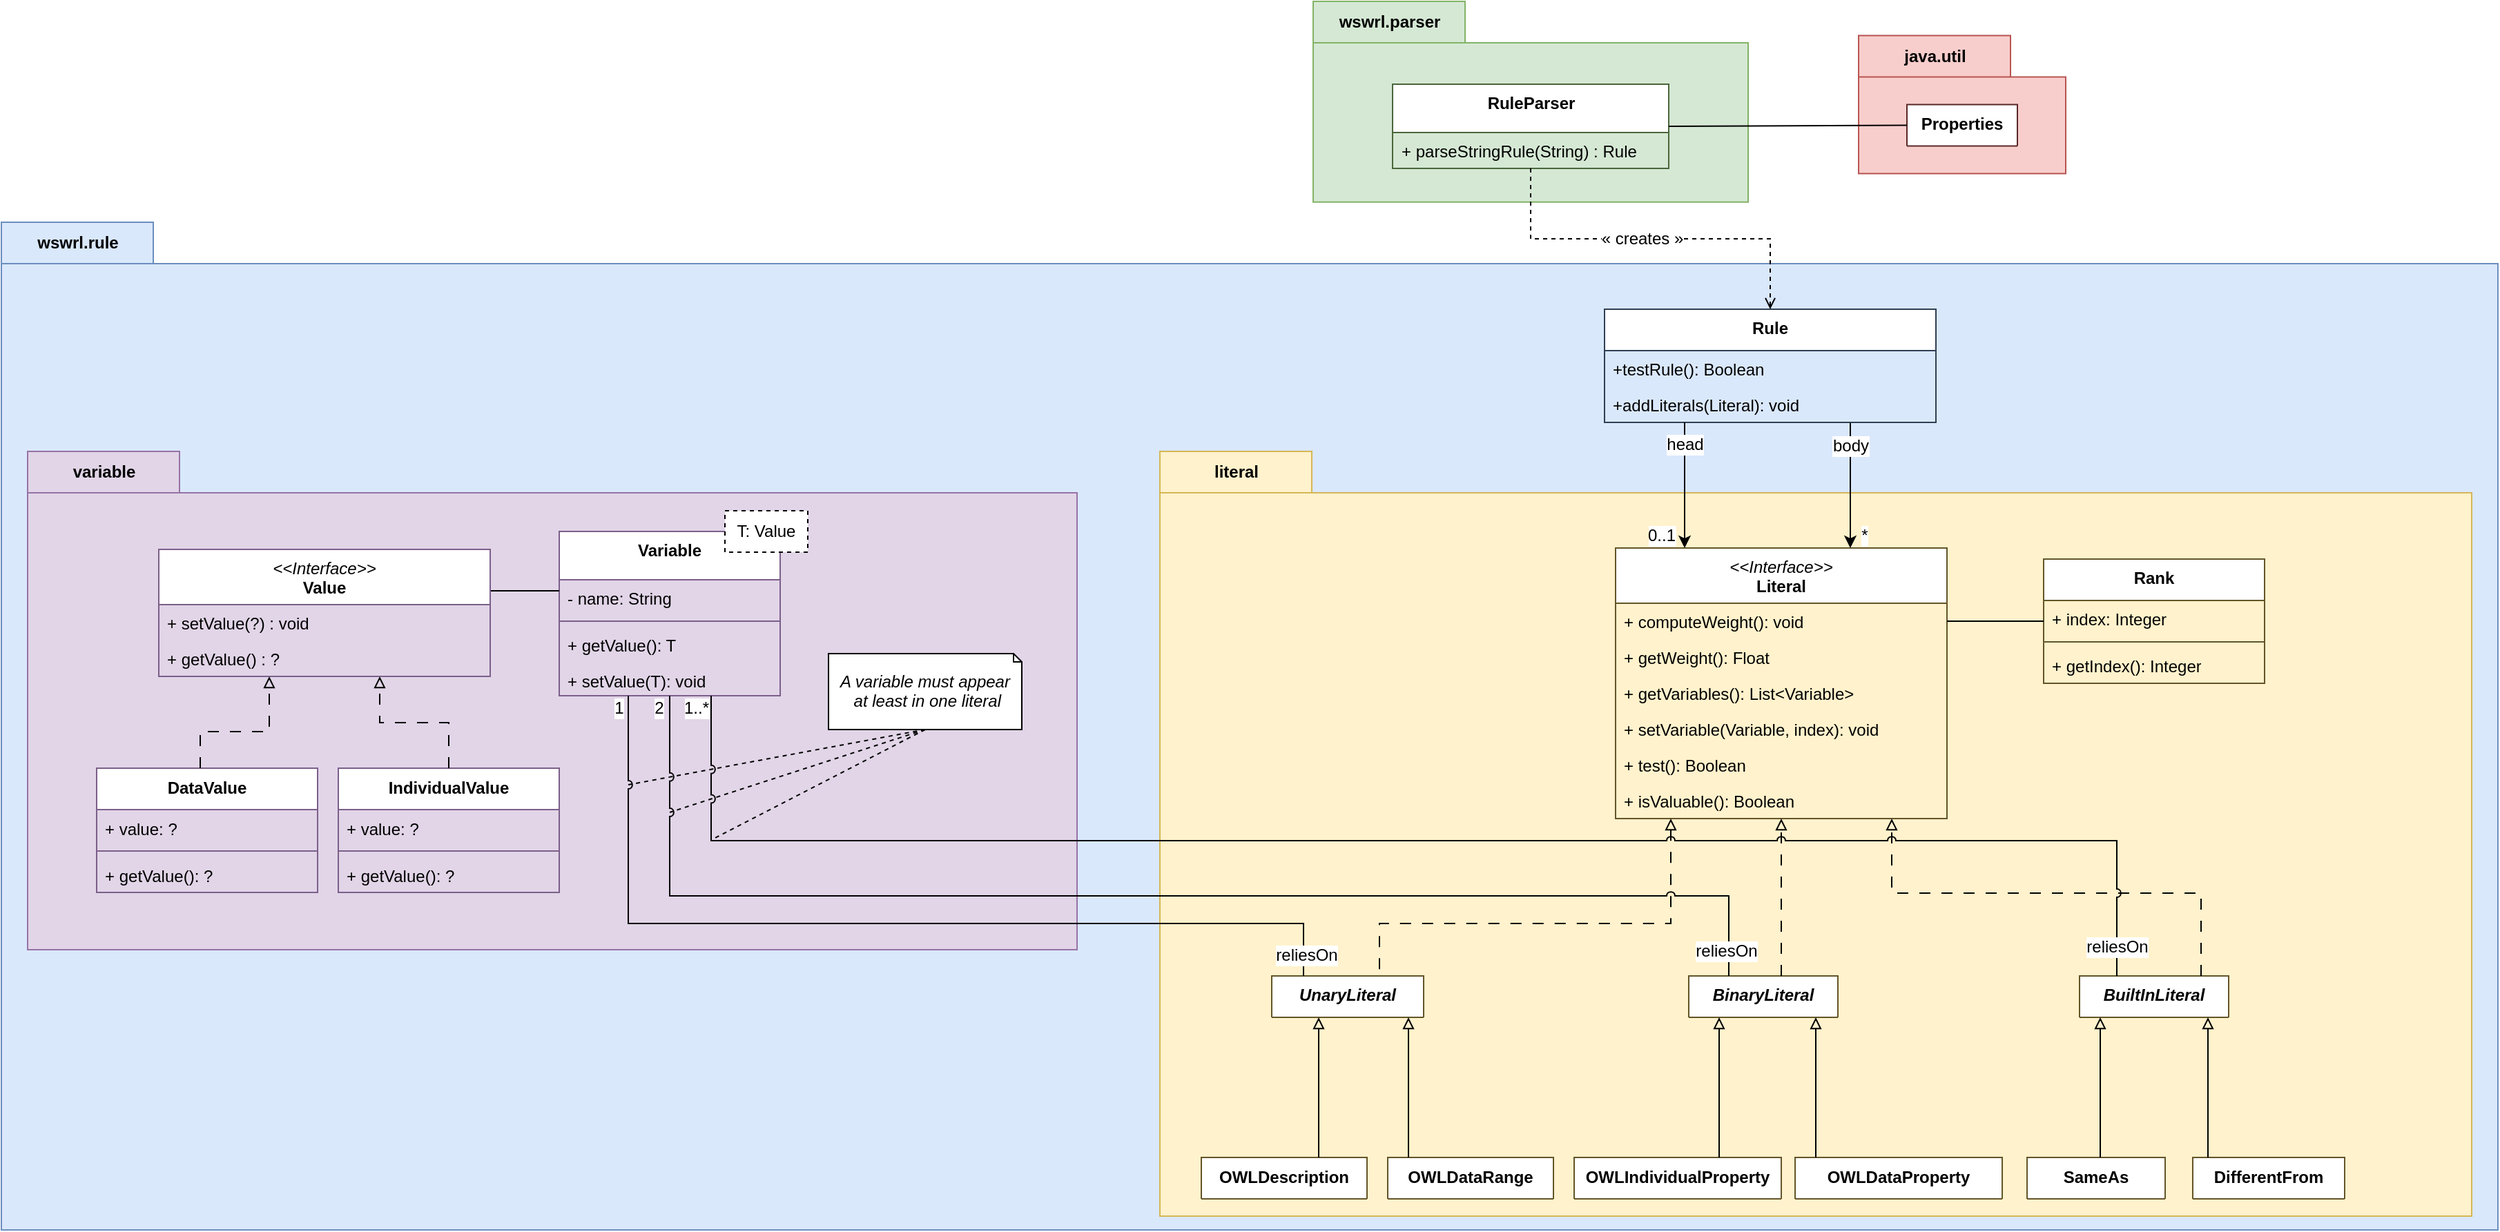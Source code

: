 <mxfile>
    <diagram id="C5RBs43oDa-KdzZeNtuy" name="Page-1">
        <mxGraphModel dx="2758" dy="2595" grid="0" gridSize="10" guides="1" tooltips="1" connect="1" arrows="1" fold="1" page="1" pageScale="1" pageWidth="1169" pageHeight="827" background="#ffffff" math="0" shadow="0">
            <root>
                <mxCell id="WIyWlLk6GJQsqaUBKTNV-0"/>
                <mxCell id="WIyWlLk6GJQsqaUBKTNV-1" parent="WIyWlLk6GJQsqaUBKTNV-0"/>
                <mxCell id="75" value="wswrl.rule" style="shape=folder;fontStyle=1;tabWidth=110;tabHeight=30;tabPosition=left;html=1;boundedLbl=1;labelInHeader=1;container=1;collapsible=0;recursiveResize=0;strokeColor=#6C8EBF;fontSize=12;fillColor=#dae8fc;" parent="WIyWlLk6GJQsqaUBKTNV-1" vertex="1">
                    <mxGeometry x="264" y="-635" width="1808" height="730" as="geometry"/>
                </mxCell>
                <mxCell id="78" value="literal" style="shape=folder;fontStyle=1;tabWidth=110;tabHeight=30;tabPosition=left;html=1;boundedLbl=1;labelInHeader=1;container=1;collapsible=0;recursiveResize=0;strokeColor=#D6B656;fontSize=12;fillColor=#fff2cc;" parent="75" vertex="1">
                    <mxGeometry x="839" y="166" width="950" height="554" as="geometry"/>
                </mxCell>
                <mxCell id="wH90IItwLwQUyDMC7U7Q-159" value="Rank" style="swimlane;fontStyle=1;align=center;verticalAlign=top;childLayout=stackLayout;horizontal=1;startSize=30;horizontalStack=0;resizeParent=1;resizeParentMax=0;resizeLast=0;collapsible=1;marginBottom=0;whiteSpace=wrap;html=1;strokeColor=#635528;" parent="78" vertex="1">
                    <mxGeometry x="640" y="78" width="160" height="90" as="geometry">
                        <mxRectangle x="200" y="250" width="80" height="30" as="alternateBounds"/>
                    </mxGeometry>
                </mxCell>
                <mxCell id="wH90IItwLwQUyDMC7U7Q-160" value="+ index: Integer" style="text;strokeColor=none;fillColor=none;align=left;verticalAlign=top;spacingLeft=4;spacingRight=4;overflow=hidden;rotatable=0;points=[[0,0.5],[1,0.5]];portConstraint=eastwest;whiteSpace=wrap;html=1;" parent="wH90IItwLwQUyDMC7U7Q-159" vertex="1">
                    <mxGeometry y="30" width="160" height="26" as="geometry"/>
                </mxCell>
                <mxCell id="wH90IItwLwQUyDMC7U7Q-161" value="" style="line;strokeWidth=1;fillColor=none;align=left;verticalAlign=middle;spacingTop=-1;spacingLeft=3;spacingRight=3;rotatable=0;labelPosition=right;points=[];portConstraint=eastwest;strokeColor=inherit;" parent="wH90IItwLwQUyDMC7U7Q-159" vertex="1">
                    <mxGeometry y="56" width="160" height="8" as="geometry"/>
                </mxCell>
                <mxCell id="wH90IItwLwQUyDMC7U7Q-162" value="+ getIndex(): Integer" style="text;strokeColor=none;fillColor=none;align=left;verticalAlign=top;spacingLeft=4;spacingRight=4;overflow=hidden;rotatable=0;points=[[0,0.5],[1,0.5]];portConstraint=eastwest;whiteSpace=wrap;html=1;" parent="wH90IItwLwQUyDMC7U7Q-159" vertex="1">
                    <mxGeometry y="64" width="160" height="26" as="geometry"/>
                </mxCell>
                <mxCell id="wH90IItwLwQUyDMC7U7Q-58" value="&lt;i style=&quot;font-weight: 400;&quot;&gt;&amp;lt;&amp;lt;Interface&amp;gt;&amp;gt;&lt;/i&gt;&lt;br style=&quot;font-weight: 400;&quot;&gt;Literal" style="swimlane;fontStyle=1;align=center;verticalAlign=top;childLayout=stackLayout;horizontal=1;startSize=40;horizontalStack=0;resizeParent=1;resizeParentMax=0;resizeLast=0;collapsible=1;marginBottom=0;whiteSpace=wrap;html=1;strokeColor=#635528;" parent="78" vertex="1">
                    <mxGeometry x="330" y="70" width="240" height="196" as="geometry"/>
                </mxCell>
                <mxCell id="wH90IItwLwQUyDMC7U7Q-65" value="+ computeWeight(): void" style="text;strokeColor=none;fillColor=none;align=left;verticalAlign=top;spacingLeft=4;spacingRight=4;overflow=hidden;rotatable=0;points=[[0,0.5],[1,0.5]];portConstraint=eastwest;whiteSpace=wrap;html=1;" parent="wH90IItwLwQUyDMC7U7Q-58" vertex="1">
                    <mxGeometry y="40" width="240" height="26" as="geometry"/>
                </mxCell>
                <mxCell id="wH90IItwLwQUyDMC7U7Q-142" value="+ getWeight(): Float" style="text;strokeColor=none;fillColor=none;align=left;verticalAlign=top;spacingLeft=4;spacingRight=4;overflow=hidden;rotatable=0;points=[[0,0.5],[1,0.5]];portConstraint=eastwest;whiteSpace=wrap;html=1;" parent="wH90IItwLwQUyDMC7U7Q-58" vertex="1">
                    <mxGeometry y="66" width="240" height="26" as="geometry"/>
                </mxCell>
                <mxCell id="20" value="+ getVariables(): List&amp;lt;Variable&amp;gt;" style="text;strokeColor=none;fillColor=none;align=left;verticalAlign=top;spacingLeft=4;spacingRight=4;overflow=hidden;rotatable=0;points=[[0,0.5],[1,0.5]];portConstraint=eastwest;whiteSpace=wrap;html=1;" parent="wH90IItwLwQUyDMC7U7Q-58" vertex="1">
                    <mxGeometry y="92" width="240" height="26" as="geometry"/>
                </mxCell>
                <mxCell id="wH90IItwLwQUyDMC7U7Q-165" value="+ setVariable(Variable, index): void" style="text;strokeColor=none;fillColor=none;align=left;verticalAlign=top;spacingLeft=4;spacingRight=4;overflow=hidden;rotatable=0;points=[[0,0.5],[1,0.5]];portConstraint=eastwest;whiteSpace=wrap;html=1;" parent="wH90IItwLwQUyDMC7U7Q-58" vertex="1">
                    <mxGeometry y="118" width="240" height="26" as="geometry"/>
                </mxCell>
                <mxCell id="wH90IItwLwQUyDMC7U7Q-86" value="+ test(): Boolean" style="text;strokeColor=none;fillColor=none;align=left;verticalAlign=top;spacingLeft=4;spacingRight=4;overflow=hidden;rotatable=0;points=[[0,0.5],[1,0.5]];portConstraint=eastwest;whiteSpace=wrap;html=1;" parent="wH90IItwLwQUyDMC7U7Q-58" vertex="1">
                    <mxGeometry y="144" width="240" height="26" as="geometry"/>
                </mxCell>
                <mxCell id="wH90IItwLwQUyDMC7U7Q-87" value="+ isValuable(): Boolean" style="text;strokeColor=none;fillColor=none;align=left;verticalAlign=top;spacingLeft=4;spacingRight=4;overflow=hidden;rotatable=0;points=[[0,0.5],[1,0.5]];portConstraint=eastwest;whiteSpace=wrap;html=1;" parent="wH90IItwLwQUyDMC7U7Q-58" vertex="1">
                    <mxGeometry y="170" width="240" height="26" as="geometry"/>
                </mxCell>
                <mxCell id="wH90IItwLwQUyDMC7U7Q-163" style="edgeStyle=orthogonalEdgeStyle;rounded=0;orthogonalLoop=1;jettySize=auto;html=1;exitX=1;exitY=0.5;exitDx=0;exitDy=0;endArrow=none;endFill=0;" parent="78" source="wH90IItwLwQUyDMC7U7Q-65" target="wH90IItwLwQUyDMC7U7Q-159" edge="1">
                    <mxGeometry relative="1" as="geometry"/>
                </mxCell>
                <mxCell id="wH90IItwLwQUyDMC7U7Q-72" value="&lt;i&gt;BuiltInLiteral&lt;/i&gt;" style="swimlane;fontStyle=1;align=center;verticalAlign=top;childLayout=stackLayout;horizontal=1;startSize=30;horizontalStack=0;resizeParent=1;resizeParentMax=0;resizeLast=0;collapsible=1;marginBottom=0;whiteSpace=wrap;html=1;strokeColor=#635528;" parent="78" vertex="1" collapsed="1">
                    <mxGeometry x="666" y="380" width="108" height="30" as="geometry">
                        <mxRectangle x="650" y="392" width="240" height="56" as="alternateBounds"/>
                    </mxGeometry>
                </mxCell>
                <mxCell id="19" style="edgeStyle=orthogonalEdgeStyle;rounded=0;html=1;startArrow=none;startFill=0;endArrow=block;endFill=0;elbow=vertical;dashed=1;dashPattern=8 8;" parent="78" source="wH90IItwLwQUyDMC7U7Q-72" target="wH90IItwLwQUyDMC7U7Q-58" edge="1">
                    <mxGeometry relative="1" as="geometry">
                        <mxPoint x="540" y="558" as="targetPoint"/>
                        <Array as="points">
                            <mxPoint x="754" y="320"/>
                            <mxPoint x="530" y="320"/>
                        </Array>
                    </mxGeometry>
                </mxCell>
                <mxCell id="wH90IItwLwQUyDMC7U7Q-33" value="DifferentFrom" style="swimlane;fontStyle=1;align=center;verticalAlign=top;childLayout=stackLayout;horizontal=1;startSize=40;horizontalStack=0;resizeParent=1;resizeParentMax=0;resizeLast=0;collapsible=1;marginBottom=0;whiteSpace=wrap;html=1;strokeColor=#635528;" parent="78" vertex="1">
                    <mxGeometry x="748" y="511.5" width="110" height="30" as="geometry"/>
                </mxCell>
                <mxCell id="35" style="edgeStyle=orthogonalEdgeStyle;rounded=0;jumpStyle=arc;html=1;fontSize=12;startArrow=none;startFill=0;endArrow=block;endFill=0;elbow=vertical;" parent="78" source="wH90IItwLwQUyDMC7U7Q-33" target="wH90IItwLwQUyDMC7U7Q-72" edge="1">
                    <mxGeometry relative="1" as="geometry">
                        <Array as="points">
                            <mxPoint x="759" y="473"/>
                            <mxPoint x="759" y="473"/>
                        </Array>
                    </mxGeometry>
                </mxCell>
                <mxCell id="wH90IItwLwQUyDMC7U7Q-32" value="SameAs" style="swimlane;fontStyle=1;align=center;verticalAlign=top;childLayout=stackLayout;horizontal=1;startSize=40;horizontalStack=0;resizeParent=1;resizeParentMax=0;resizeLast=0;collapsible=1;marginBottom=0;whiteSpace=wrap;html=1;strokeColor=#635528;" parent="78" vertex="1">
                    <mxGeometry x="628" y="511.5" width="100" height="30" as="geometry"/>
                </mxCell>
                <mxCell id="13" style="edgeStyle=orthogonalEdgeStyle;rounded=0;html=1;startArrow=none;startFill=0;endArrow=block;endFill=0;elbow=vertical;" parent="78" source="wH90IItwLwQUyDMC7U7Q-32" target="wH90IItwLwQUyDMC7U7Q-72" edge="1">
                    <mxGeometry relative="1" as="geometry">
                        <Array as="points">
                            <mxPoint x="681" y="468"/>
                            <mxPoint x="681" y="468"/>
                        </Array>
                    </mxGeometry>
                </mxCell>
                <mxCell id="wH90IItwLwQUyDMC7U7Q-38" value="OWLDataProperty" style="swimlane;fontStyle=1;align=center;verticalAlign=top;childLayout=stackLayout;horizontal=1;startSize=40;horizontalStack=0;resizeParent=1;resizeParentMax=0;resizeLast=0;collapsible=1;marginBottom=0;whiteSpace=wrap;html=1;strokeColor=#635528;" parent="78" vertex="1">
                    <mxGeometry x="460" y="511.5" width="150" height="30" as="geometry"/>
                </mxCell>
                <mxCell id="wH90IItwLwQUyDMC7U7Q-70" value="&lt;i&gt;BinaryLiteral&lt;/i&gt;" style="swimlane;fontStyle=1;align=center;verticalAlign=top;childLayout=stackLayout;horizontal=1;startSize=30;horizontalStack=0;resizeParent=1;resizeParentMax=0;resizeLast=0;collapsible=1;marginBottom=0;whiteSpace=wrap;html=1;strokeColor=#635528;" parent="78" vertex="1" collapsed="1">
                    <mxGeometry x="383" y="380" width="108" height="30" as="geometry">
                        <mxRectangle x="340" y="392" width="220" height="56" as="alternateBounds"/>
                    </mxGeometry>
                </mxCell>
                <mxCell id="17" style="edgeStyle=orthogonalEdgeStyle;rounded=0;html=1;startArrow=none;startFill=0;endArrow=block;endFill=0;elbow=vertical;" parent="78" source="wH90IItwLwQUyDMC7U7Q-38" target="wH90IItwLwQUyDMC7U7Q-70" edge="1">
                    <mxGeometry relative="1" as="geometry">
                        <Array as="points">
                            <mxPoint x="475" y="456"/>
                            <mxPoint x="475" y="456"/>
                        </Array>
                    </mxGeometry>
                </mxCell>
                <mxCell id="18" style="edgeStyle=orthogonalEdgeStyle;rounded=0;html=1;startArrow=none;startFill=0;endArrow=block;endFill=0;elbow=vertical;dashed=1;dashPattern=8 8;" parent="78" source="wH90IItwLwQUyDMC7U7Q-70" target="wH90IItwLwQUyDMC7U7Q-58" edge="1">
                    <mxGeometry relative="1" as="geometry">
                        <mxPoint x="460" y="558" as="targetPoint"/>
                        <Array as="points">
                            <mxPoint x="450" y="350"/>
                            <mxPoint x="450" y="350"/>
                        </Array>
                    </mxGeometry>
                </mxCell>
                <mxCell id="wH90IItwLwQUyDMC7U7Q-36" value="OWLIndividualProperty" style="swimlane;fontStyle=1;align=center;verticalAlign=top;childLayout=stackLayout;horizontal=1;startSize=40;horizontalStack=0;resizeParent=1;resizeParentMax=0;resizeLast=0;collapsible=1;marginBottom=0;whiteSpace=wrap;html=1;strokeColor=#635528;" parent="78" vertex="1">
                    <mxGeometry x="300" y="511.5" width="150" height="30" as="geometry"/>
                </mxCell>
                <mxCell id="34" style="edgeStyle=orthogonalEdgeStyle;rounded=0;jumpStyle=arc;html=1;fontSize=12;startArrow=none;startFill=0;endArrow=block;endFill=0;elbow=vertical;" parent="78" source="wH90IItwLwQUyDMC7U7Q-36" target="wH90IItwLwQUyDMC7U7Q-70" edge="1">
                    <mxGeometry relative="1" as="geometry">
                        <Array as="points">
                            <mxPoint x="405" y="495"/>
                            <mxPoint x="405" y="495"/>
                        </Array>
                    </mxGeometry>
                </mxCell>
                <mxCell id="wH90IItwLwQUyDMC7U7Q-66" value="&lt;i&gt;UnaryLiteral&lt;/i&gt;" style="swimlane;fontStyle=1;align=center;verticalAlign=top;childLayout=stackLayout;horizontal=1;startSize=30;horizontalStack=0;resizeParent=1;resizeParentMax=0;resizeLast=0;collapsible=1;marginBottom=0;whiteSpace=wrap;html=1;strokeColor=#635528;" parent="78" vertex="1" collapsed="1">
                    <mxGeometry x="81" y="380" width="110" height="30" as="geometry">
                        <mxRectangle x="50" y="392" width="220" height="56" as="alternateBounds"/>
                    </mxGeometry>
                </mxCell>
                <mxCell id="wH90IItwLwQUyDMC7U7Q-89" style="edgeStyle=orthogonalEdgeStyle;rounded=0;orthogonalLoop=1;jettySize=auto;html=1;startArrow=block;startFill=0;endArrow=none;endFill=0;dashed=1;dashPattern=8 8;" parent="78" source="wH90IItwLwQUyDMC7U7Q-58" target="wH90IItwLwQUyDMC7U7Q-66" edge="1">
                    <mxGeometry relative="1" as="geometry">
                        <Array as="points">
                            <mxPoint x="370" y="342"/>
                            <mxPoint x="159" y="342"/>
                        </Array>
                    </mxGeometry>
                </mxCell>
                <mxCell id="wH90IItwLwQUyDMC7U7Q-27" value="OWLDataRange" style="swimlane;fontStyle=1;align=center;verticalAlign=top;childLayout=stackLayout;horizontal=1;startSize=40;horizontalStack=0;resizeParent=1;resizeParentMax=0;resizeLast=0;collapsible=1;marginBottom=0;whiteSpace=wrap;html=1;strokeColor=#635528;" parent="78" vertex="1">
                    <mxGeometry x="165" y="511.5" width="120" height="30" as="geometry"/>
                </mxCell>
                <mxCell id="wH90IItwLwQUyDMC7U7Q-74" style="edgeStyle=orthogonalEdgeStyle;rounded=0;orthogonalLoop=1;jettySize=auto;html=1;endArrow=block;endFill=0;" parent="78" source="wH90IItwLwQUyDMC7U7Q-27" target="wH90IItwLwQUyDMC7U7Q-66" edge="1">
                    <mxGeometry relative="1" as="geometry">
                        <Array as="points">
                            <mxPoint x="180" y="464"/>
                            <mxPoint x="180" y="464"/>
                        </Array>
                    </mxGeometry>
                </mxCell>
                <mxCell id="wH90IItwLwQUyDMC7U7Q-26" value="OWLDescription" style="swimlane;fontStyle=1;align=center;verticalAlign=top;childLayout=stackLayout;horizontal=1;startSize=40;horizontalStack=0;resizeParent=1;resizeParentMax=0;resizeLast=0;collapsible=1;marginBottom=0;whiteSpace=wrap;html=1;strokeColor=#635528;" parent="78" vertex="1">
                    <mxGeometry x="30" y="511.5" width="120" height="30" as="geometry"/>
                </mxCell>
                <mxCell id="wH90IItwLwQUyDMC7U7Q-73" style="edgeStyle=orthogonalEdgeStyle;rounded=0;orthogonalLoop=1;jettySize=auto;html=1;endArrow=block;endFill=0;" parent="78" source="wH90IItwLwQUyDMC7U7Q-26" target="wH90IItwLwQUyDMC7U7Q-66" edge="1">
                    <mxGeometry relative="1" as="geometry">
                        <Array as="points">
                            <mxPoint x="115" y="459"/>
                            <mxPoint x="115" y="459"/>
                        </Array>
                    </mxGeometry>
                </mxCell>
                <mxCell id="88" style="edgeStyle=orthogonalEdgeStyle;rounded=0;jumpStyle=arc;html=1;fontSize=12;startArrow=none;startFill=0;endArrow=classic;endFill=1;elbow=vertical;" parent="75" source="wH90IItwLwQUyDMC7U7Q-4" target="wH90IItwLwQUyDMC7U7Q-58" edge="1">
                    <mxGeometry relative="1" as="geometry">
                        <Array as="points">
                            <mxPoint x="1339" y="208"/>
                            <mxPoint x="1339" y="208"/>
                        </Array>
                    </mxGeometry>
                </mxCell>
                <mxCell id="93" value="body" style="edgeLabel;html=1;align=center;verticalAlign=middle;resizable=0;points=[];fontSize=12;" parent="88" vertex="1" connectable="0">
                    <mxGeometry x="-0.397" relative="1" as="geometry">
                        <mxPoint y="-11" as="offset"/>
                    </mxGeometry>
                </mxCell>
                <mxCell id="94" value="*" style="edgeLabel;html=1;align=center;verticalAlign=middle;resizable=0;points=[];fontSize=12;" parent="88" vertex="1" connectable="0">
                    <mxGeometry x="0.841" y="2" relative="1" as="geometry">
                        <mxPoint x="8" y="-2" as="offset"/>
                    </mxGeometry>
                </mxCell>
                <mxCell id="wH90IItwLwQUyDMC7U7Q-4" value="Rule" style="swimlane;fontStyle=1;align=center;verticalAlign=top;childLayout=stackLayout;horizontal=1;startSize=30;horizontalStack=0;resizeParent=1;resizeParentMax=0;resizeLast=0;collapsible=1;marginBottom=0;whiteSpace=wrap;html=1;strokeColor=#303F54;" parent="75" vertex="1">
                    <mxGeometry x="1161" y="63" width="240" height="82" as="geometry"/>
                </mxCell>
                <mxCell id="wH90IItwLwQUyDMC7U7Q-64" value="+testRule(): Boolean" style="text;strokeColor=none;fillColor=none;align=left;verticalAlign=top;spacingLeft=4;spacingRight=4;overflow=hidden;rotatable=0;points=[[0,0.5],[1,0.5]];portConstraint=eastwest;whiteSpace=wrap;html=1;" parent="wH90IItwLwQUyDMC7U7Q-4" vertex="1">
                    <mxGeometry y="30" width="240" height="26" as="geometry"/>
                </mxCell>
                <mxCell id="66" value="+addLiterals(Literal): void" style="text;strokeColor=none;fillColor=none;align=left;verticalAlign=top;spacingLeft=4;spacingRight=4;overflow=hidden;rotatable=0;points=[[0,0.5],[1,0.5]];portConstraint=eastwest;whiteSpace=wrap;html=1;" parent="wH90IItwLwQUyDMC7U7Q-4" vertex="1">
                    <mxGeometry y="56" width="240" height="26" as="geometry"/>
                </mxCell>
                <mxCell id="89" style="edgeStyle=orthogonalEdgeStyle;rounded=0;jumpStyle=arc;html=1;fontSize=12;startArrow=none;startFill=0;endArrow=classic;endFill=1;elbow=vertical;" parent="75" source="wH90IItwLwQUyDMC7U7Q-4" target="wH90IItwLwQUyDMC7U7Q-58" edge="1">
                    <mxGeometry relative="1" as="geometry">
                        <Array as="points">
                            <mxPoint x="1219" y="198"/>
                            <mxPoint x="1219" y="198"/>
                        </Array>
                    </mxGeometry>
                </mxCell>
                <mxCell id="90" value="head" style="edgeLabel;html=1;align=center;verticalAlign=middle;resizable=0;points=[];fontSize=12;" parent="89" vertex="1" connectable="0">
                    <mxGeometry x="-0.889" relative="1" as="geometry">
                        <mxPoint y="11" as="offset"/>
                    </mxGeometry>
                </mxCell>
                <mxCell id="91" value="0..1" style="edgeLabel;html=1;align=center;verticalAlign=middle;resizable=0;points=[];fontSize=12;" parent="89" vertex="1" connectable="0">
                    <mxGeometry x="0.794" y="-1" relative="1" as="geometry">
                        <mxPoint x="-16" as="offset"/>
                    </mxGeometry>
                </mxCell>
                <mxCell id="81" value="variable" style="shape=folder;fontStyle=1;tabWidth=110;tabHeight=30;tabPosition=left;html=1;boundedLbl=1;labelInHeader=1;container=1;collapsible=0;recursiveResize=0;strokeColor=#9673A6;fontSize=12;fillColor=#e1d5e7;" parent="75" vertex="1">
                    <mxGeometry x="19" y="166" width="760" height="361" as="geometry"/>
                </mxCell>
                <mxCell id="wH90IItwLwQUyDMC7U7Q-149" value="IndividualValue" style="swimlane;fontStyle=1;align=center;verticalAlign=top;childLayout=stackLayout;horizontal=1;startSize=30;horizontalStack=0;resizeParent=1;resizeParentMax=0;resizeLast=0;collapsible=1;marginBottom=0;whiteSpace=wrap;html=1;fillColor=default;strokeColor=#7C5F8A;" parent="81" vertex="1">
                    <mxGeometry x="225" y="229.5" width="160" height="90" as="geometry">
                        <mxRectangle x="200" y="250" width="80" height="30" as="alternateBounds"/>
                    </mxGeometry>
                </mxCell>
                <mxCell id="wH90IItwLwQUyDMC7U7Q-150" value="+ value: ?" style="text;strokeColor=none;fillColor=none;align=left;verticalAlign=top;spacingLeft=4;spacingRight=4;overflow=hidden;rotatable=0;points=[[0,0.5],[1,0.5]];portConstraint=eastwest;whiteSpace=wrap;html=1;" parent="wH90IItwLwQUyDMC7U7Q-149" vertex="1">
                    <mxGeometry y="30" width="160" height="26" as="geometry"/>
                </mxCell>
                <mxCell id="wH90IItwLwQUyDMC7U7Q-151" value="" style="line;strokeWidth=1;fillColor=none;align=left;verticalAlign=middle;spacingTop=-1;spacingLeft=3;spacingRight=3;rotatable=0;labelPosition=right;points=[];portConstraint=eastwest;strokeColor=inherit;" parent="wH90IItwLwQUyDMC7U7Q-149" vertex="1">
                    <mxGeometry y="56" width="160" height="8" as="geometry"/>
                </mxCell>
                <mxCell id="wH90IItwLwQUyDMC7U7Q-152" value="+ getValue(): ?" style="text;strokeColor=none;fillColor=none;align=left;verticalAlign=top;spacingLeft=4;spacingRight=4;overflow=hidden;rotatable=0;points=[[0,0.5],[1,0.5]];portConstraint=eastwest;whiteSpace=wrap;html=1;" parent="wH90IItwLwQUyDMC7U7Q-149" vertex="1">
                    <mxGeometry y="64" width="160" height="26" as="geometry"/>
                </mxCell>
                <mxCell id="wH90IItwLwQUyDMC7U7Q-154" style="edgeStyle=orthogonalEdgeStyle;rounded=0;orthogonalLoop=1;jettySize=auto;html=1;exitX=0.5;exitY=0;exitDx=0;exitDy=0;endArrow=block;endFill=0;dashed=1;dashPattern=8 8;" parent="81" source="wH90IItwLwQUyDMC7U7Q-149" target="49" edge="1">
                    <mxGeometry relative="1" as="geometry">
                        <mxPoint x="245.0" y="172.5" as="targetPoint"/>
                        <Array as="points">
                            <mxPoint x="305" y="196.5"/>
                            <mxPoint x="255" y="196.5"/>
                        </Array>
                    </mxGeometry>
                </mxCell>
                <mxCell id="wH90IItwLwQUyDMC7U7Q-145" value="DataValue" style="swimlane;fontStyle=1;align=center;verticalAlign=top;childLayout=stackLayout;horizontal=1;startSize=30;horizontalStack=0;resizeParent=1;resizeParentMax=0;resizeLast=0;collapsible=1;marginBottom=0;whiteSpace=wrap;html=1;strokeColor=#7C5F8A;" parent="81" vertex="1">
                    <mxGeometry x="50" y="229.5" width="160" height="90" as="geometry">
                        <mxRectangle x="200" y="250" width="80" height="30" as="alternateBounds"/>
                    </mxGeometry>
                </mxCell>
                <mxCell id="wH90IItwLwQUyDMC7U7Q-146" value="+ value: ?" style="text;strokeColor=none;fillColor=none;align=left;verticalAlign=top;spacingLeft=4;spacingRight=4;overflow=hidden;rotatable=0;points=[[0,0.5],[1,0.5]];portConstraint=eastwest;whiteSpace=wrap;html=1;" parent="wH90IItwLwQUyDMC7U7Q-145" vertex="1">
                    <mxGeometry y="30" width="160" height="26" as="geometry"/>
                </mxCell>
                <mxCell id="wH90IItwLwQUyDMC7U7Q-147" value="" style="line;strokeWidth=1;fillColor=none;align=left;verticalAlign=middle;spacingTop=-1;spacingLeft=3;spacingRight=3;rotatable=0;labelPosition=right;points=[];portConstraint=eastwest;strokeColor=inherit;" parent="wH90IItwLwQUyDMC7U7Q-145" vertex="1">
                    <mxGeometry y="56" width="160" height="8" as="geometry"/>
                </mxCell>
                <mxCell id="wH90IItwLwQUyDMC7U7Q-148" value="+ getValue(): ?" style="text;strokeColor=none;fillColor=none;align=left;verticalAlign=top;spacingLeft=4;spacingRight=4;overflow=hidden;rotatable=0;points=[[0,0.5],[1,0.5]];portConstraint=eastwest;whiteSpace=wrap;html=1;" parent="wH90IItwLwQUyDMC7U7Q-145" vertex="1">
                    <mxGeometry y="64" width="160" height="26" as="geometry"/>
                </mxCell>
                <mxCell id="wH90IItwLwQUyDMC7U7Q-153" style="edgeStyle=orthogonalEdgeStyle;rounded=0;orthogonalLoop=1;jettySize=auto;html=1;endArrow=block;endFill=0;dashed=1;dashPattern=8 8;" parent="81" source="wH90IItwLwQUyDMC7U7Q-145" target="49" edge="1">
                    <mxGeometry relative="1" as="geometry">
                        <mxPoint x="145.0" y="172.5" as="targetPoint"/>
                        <Array as="points">
                            <mxPoint x="125" y="203"/>
                            <mxPoint x="175" y="203"/>
                        </Array>
                    </mxGeometry>
                </mxCell>
                <mxCell id="wH90IItwLwQUyDMC7U7Q-138" value="" style="group;strokeColor=none;" parent="81" vertex="1" connectable="0">
                    <mxGeometry x="385" y="43" width="180" height="131" as="geometry"/>
                </mxCell>
                <mxCell id="wH90IItwLwQUyDMC7U7Q-77" value="&lt;span style=&quot;font-style: normal;&quot;&gt;Variable&lt;/span&gt;" style="swimlane;fontStyle=3;align=center;verticalAlign=top;childLayout=stackLayout;horizontal=1;startSize=35;horizontalStack=0;resizeParent=1;resizeParentMax=0;resizeLast=0;collapsible=1;marginBottom=0;whiteSpace=wrap;html=1;strokeColor=#7C5F8A;" parent="wH90IItwLwQUyDMC7U7Q-138" vertex="1">
                    <mxGeometry y="15" width="160" height="119" as="geometry">
                        <mxRectangle x="200" y="190" width="80" height="30" as="alternateBounds"/>
                    </mxGeometry>
                </mxCell>
                <mxCell id="wH90IItwLwQUyDMC7U7Q-112" value="- name: String" style="text;strokeColor=none;fillColor=none;align=left;verticalAlign=top;spacingLeft=4;spacingRight=4;overflow=hidden;rotatable=0;points=[[0,0.5],[1,0.5]];portConstraint=eastwest;whiteSpace=wrap;html=1;" parent="wH90IItwLwQUyDMC7U7Q-77" vertex="1">
                    <mxGeometry y="35" width="160" height="26" as="geometry"/>
                </mxCell>
                <mxCell id="wH90IItwLwQUyDMC7U7Q-113" value="" style="line;strokeWidth=1;align=left;verticalAlign=middle;spacingTop=-1;spacingLeft=3;spacingRight=3;rotatable=0;labelPosition=right;points=[];portConstraint=eastwest;fillStyle=auto;strokeColor=#7C5F8A;" parent="wH90IItwLwQUyDMC7U7Q-77" vertex="1">
                    <mxGeometry y="61" width="160" height="8" as="geometry"/>
                </mxCell>
                <mxCell id="wH90IItwLwQUyDMC7U7Q-114" value="+ getValue(): T" style="text;strokeColor=none;fillColor=none;align=left;verticalAlign=top;spacingLeft=4;spacingRight=4;overflow=hidden;rotatable=0;points=[[0,0.5],[1,0.5]];portConstraint=eastwest;whiteSpace=wrap;html=1;" parent="wH90IItwLwQUyDMC7U7Q-77" vertex="1">
                    <mxGeometry y="69" width="160" height="26" as="geometry"/>
                </mxCell>
                <mxCell id="wH90IItwLwQUyDMC7U7Q-139" value="+ setValue(T): void" style="text;strokeColor=none;fillColor=none;align=left;verticalAlign=top;spacingLeft=4;spacingRight=4;overflow=hidden;rotatable=0;points=[[0,0.5],[1,0.5]];portConstraint=eastwest;whiteSpace=wrap;html=1;" parent="wH90IItwLwQUyDMC7U7Q-77" vertex="1">
                    <mxGeometry y="95" width="160" height="24" as="geometry"/>
                </mxCell>
                <mxCell id="wH90IItwLwQUyDMC7U7Q-136" value="T: Value" style="rounded=0;whiteSpace=wrap;html=1;dashed=1;" parent="wH90IItwLwQUyDMC7U7Q-138" vertex="1">
                    <mxGeometry x="120" width="60" height="30" as="geometry"/>
                </mxCell>
                <mxCell id="wH90IItwLwQUyDMC7U7Q-110" value="&lt;font style=&quot;font-size: 12px;&quot;&gt;&lt;i&gt;A variable must appear&lt;br&gt;&amp;nbsp;at least in one literal&lt;/i&gt;&lt;/font&gt;" style="shape=note2;boundedLbl=1;whiteSpace=wrap;html=1;size=6;verticalAlign=top;align=center;" parent="81" vertex="1">
                    <mxGeometry x="580" y="146.5" width="140" height="55" as="geometry"/>
                </mxCell>
                <mxCell id="95" style="edgeStyle=orthogonalEdgeStyle;rounded=0;jumpStyle=arc;html=1;fontSize=12;fontColor=#000000;startArrow=none;startFill=0;endArrow=none;endFill=0;elbow=vertical;" parent="81" source="49" target="wH90IItwLwQUyDMC7U7Q-77" edge="1">
                    <mxGeometry relative="1" as="geometry">
                        <Array as="points">
                            <mxPoint x="360" y="101"/>
                            <mxPoint x="360" y="101"/>
                        </Array>
                    </mxGeometry>
                </mxCell>
                <mxCell id="49" value="&lt;i style=&quot;font-weight: 400;&quot;&gt;&amp;lt;&amp;lt;Interface&amp;gt;&amp;gt;&lt;/i&gt;&lt;br style=&quot;font-weight: 400;&quot;&gt;Value" style="swimlane;fontStyle=1;align=center;verticalAlign=top;childLayout=stackLayout;horizontal=1;startSize=40;horizontalStack=0;resizeParent=1;resizeParentMax=0;resizeLast=0;collapsible=1;marginBottom=0;whiteSpace=wrap;html=1;fillColor=#FFFFFF;strokeColor=#7C5F8A;" parent="81" vertex="1">
                    <mxGeometry x="95" y="71" width="240" height="92" as="geometry">
                        <mxRectangle x="95" y="71" width="120" height="40" as="alternateBounds"/>
                    </mxGeometry>
                </mxCell>
                <mxCell id="50" value="+ setValue(?) : void" style="text;strokeColor=none;fillColor=none;align=left;verticalAlign=top;spacingLeft=4;spacingRight=4;overflow=hidden;rotatable=0;points=[[0,0.5],[1,0.5]];portConstraint=eastwest;whiteSpace=wrap;html=1;fontColor=#000000;" parent="49" vertex="1">
                    <mxGeometry y="40" width="240" height="26" as="geometry"/>
                </mxCell>
                <mxCell id="56" value="+ getValue() : ?" style="text;align=left;verticalAlign=top;spacingLeft=4;spacingRight=4;overflow=hidden;rotatable=0;points=[[0,0.5],[1,0.5]];portConstraint=eastwest;whiteSpace=wrap;html=1;fillColor=none;fontColor=#000000;" parent="49" vertex="1">
                    <mxGeometry y="66" width="240" height="26" as="geometry"/>
                </mxCell>
                <mxCell id="45" style="rounded=0;jumpStyle=arc;html=1;exitX=0.5;exitY=1;exitDx=0;exitDy=0;exitPerimeter=0;fontSize=12;startArrow=none;startFill=0;endArrow=none;endFill=0;elbow=vertical;dashed=1;" parent="75" source="wH90IItwLwQUyDMC7U7Q-110" edge="1">
                    <mxGeometry relative="1" as="geometry">
                        <mxPoint x="454.0" y="407.5" as="targetPoint"/>
                    </mxGeometry>
                </mxCell>
                <mxCell id="46" style="rounded=0;jumpStyle=arc;html=1;exitX=0.5;exitY=1;exitDx=0;exitDy=0;exitPerimeter=0;fontSize=12;startArrow=none;startFill=0;endArrow=none;endFill=0;elbow=vertical;dashed=1;" parent="75" source="wH90IItwLwQUyDMC7U7Q-110" edge="1">
                    <mxGeometry relative="1" as="geometry">
                        <mxPoint x="484" y="427.5" as="targetPoint"/>
                    </mxGeometry>
                </mxCell>
                <mxCell id="47" style="rounded=0;jumpStyle=arc;html=1;exitX=0.5;exitY=1;exitDx=0;exitDy=0;exitPerimeter=0;fontSize=12;startArrow=none;startFill=0;endArrow=none;endFill=0;elbow=vertical;dashed=1;" parent="75" source="wH90IItwLwQUyDMC7U7Q-110" edge="1">
                    <mxGeometry relative="1" as="geometry">
                        <mxPoint x="514" y="447.5" as="targetPoint"/>
                    </mxGeometry>
                </mxCell>
                <mxCell id="36" style="edgeStyle=orthogonalEdgeStyle;rounded=0;jumpStyle=arc;html=1;fontSize=12;startArrow=none;startFill=0;endArrow=none;endFill=0;elbow=vertical;" parent="75" source="wH90IItwLwQUyDMC7U7Q-66" target="wH90IItwLwQUyDMC7U7Q-77" edge="1">
                    <mxGeometry relative="1" as="geometry">
                        <Array as="points">
                            <mxPoint x="943" y="508"/>
                            <mxPoint x="454" y="508"/>
                        </Array>
                    </mxGeometry>
                </mxCell>
                <mxCell id="41" value="reliesOn" style="edgeLabel;html=1;align=center;verticalAlign=middle;resizable=0;points=[];fontSize=12;" parent="36" vertex="1" connectable="0">
                    <mxGeometry x="-0.372" relative="1" as="geometry">
                        <mxPoint x="181" y="23" as="offset"/>
                    </mxGeometry>
                </mxCell>
                <mxCell id="42" value="1" style="edgeLabel;html=1;align=center;verticalAlign=middle;resizable=0;points=[];fontSize=12;" parent="36" vertex="1" connectable="0">
                    <mxGeometry x="0.969" relative="1" as="geometry">
                        <mxPoint x="-7" y="-2" as="offset"/>
                    </mxGeometry>
                </mxCell>
                <mxCell id="38" style="edgeStyle=orthogonalEdgeStyle;rounded=0;jumpStyle=arc;html=1;fontSize=12;startArrow=none;startFill=0;endArrow=none;endFill=0;elbow=vertical;" parent="75" source="wH90IItwLwQUyDMC7U7Q-72" target="wH90IItwLwQUyDMC7U7Q-77" edge="1">
                    <mxGeometry relative="1" as="geometry">
                        <mxPoint x="1549" y="530" as="sourcePoint"/>
                        <Array as="points">
                            <mxPoint x="1532" y="448"/>
                            <mxPoint x="514" y="448"/>
                        </Array>
                    </mxGeometry>
                </mxCell>
                <mxCell id="39" value="reliesOn" style="edgeLabel;html=1;align=center;verticalAlign=middle;resizable=0;points=[];fontSize=12;" parent="38" vertex="1" connectable="0">
                    <mxGeometry x="0.39" y="1" relative="1" as="geometry">
                        <mxPoint x="750" y="76" as="offset"/>
                    </mxGeometry>
                </mxCell>
                <mxCell id="44" value="1..*" style="edgeLabel;html=1;align=center;verticalAlign=middle;resizable=0;points=[];fontSize=12;" parent="38" vertex="1" connectable="0">
                    <mxGeometry x="0.973" relative="1" as="geometry">
                        <mxPoint x="-11" y="-8" as="offset"/>
                    </mxGeometry>
                </mxCell>
                <mxCell id="37" style="edgeStyle=orthogonalEdgeStyle;rounded=0;jumpStyle=arc;html=1;fontSize=12;startArrow=none;startFill=0;endArrow=none;endFill=0;elbow=vertical;" parent="75" source="wH90IItwLwQUyDMC7U7Q-70" target="wH90IItwLwQUyDMC7U7Q-77" edge="1">
                    <mxGeometry relative="1" as="geometry">
                        <Array as="points">
                            <mxPoint x="1251" y="488"/>
                            <mxPoint x="484" y="488"/>
                        </Array>
                    </mxGeometry>
                </mxCell>
                <mxCell id="40" value="reliesOn" style="edgeLabel;html=1;align=center;verticalAlign=middle;resizable=0;points=[];fontSize=12;" parent="37" vertex="1" connectable="0">
                    <mxGeometry x="-0.883" y="1" relative="1" as="geometry">
                        <mxPoint x="-1" y="38" as="offset"/>
                    </mxGeometry>
                </mxCell>
                <mxCell id="43" value="2" style="edgeLabel;html=1;align=center;verticalAlign=middle;resizable=0;points=[];fontSize=12;" parent="37" vertex="1" connectable="0">
                    <mxGeometry x="0.957" relative="1" as="geometry">
                        <mxPoint x="-8" y="-12" as="offset"/>
                    </mxGeometry>
                </mxCell>
                <mxCell id="69" value="java.util" style="shape=folder;fontStyle=1;tabWidth=110;tabHeight=30;tabPosition=left;html=1;boundedLbl=1;labelInHeader=1;container=1;collapsible=0;recursiveResize=0;strokeColor=#B85450;fontSize=12;fillColor=#f8cecc;" parent="WIyWlLk6GJQsqaUBKTNV-1" vertex="1">
                    <mxGeometry x="1609" y="-770.31" width="150" height="100" as="geometry"/>
                </mxCell>
                <mxCell id="67" value="&lt;span style=&quot;font-style: normal;&quot;&gt;Properties&lt;/span&gt;" style="swimlane;fontStyle=3;align=center;verticalAlign=top;childLayout=stackLayout;horizontal=1;startSize=35;horizontalStack=0;resizeParent=1;resizeParentMax=0;resizeLast=0;collapsible=1;marginBottom=0;whiteSpace=wrap;html=1;strokeColor=#592927;" parent="69" vertex="1" collapsed="1">
                    <mxGeometry x="35" y="50" width="80" height="30" as="geometry">
                        <mxRectangle x="510" y="-110" width="200" height="61" as="alternateBounds"/>
                    </mxGeometry>
                </mxCell>
                <mxCell id="72" value="wswrl.parser" style="shape=folder;fontStyle=1;tabWidth=110;tabHeight=30;tabPosition=left;html=1;boundedLbl=1;labelInHeader=1;container=1;collapsible=0;recursiveResize=0;strokeColor=#82B366;fontSize=12;fillColor=#d5e8d4;" parent="WIyWlLk6GJQsqaUBKTNV-1" vertex="1">
                    <mxGeometry x="1214" y="-795" width="315" height="145.38" as="geometry"/>
                </mxCell>
                <mxCell id="58" value="&lt;span style=&quot;font-style: normal;&quot;&gt;RuleParser&lt;/span&gt;" style="swimlane;fontStyle=3;align=center;verticalAlign=top;childLayout=stackLayout;horizontal=1;startSize=35;horizontalStack=0;resizeParent=1;resizeParentMax=0;resizeLast=0;collapsible=1;marginBottom=0;whiteSpace=wrap;html=1;strokeColor=#4A663A;" parent="72" vertex="1">
                    <mxGeometry x="57.5" y="60" width="200" height="61" as="geometry">
                        <mxRectangle x="200" y="190" width="80" height="30" as="alternateBounds"/>
                    </mxGeometry>
                </mxCell>
                <mxCell id="61" value="+ parseStringRule(String) : Rule" style="text;align=left;verticalAlign=top;spacingLeft=4;spacingRight=4;overflow=hidden;rotatable=0;points=[[0,0.5],[1,0.5]];portConstraint=eastwest;whiteSpace=wrap;html=1;fillColor=none;strokeColor=none;" parent="58" vertex="1">
                    <mxGeometry y="35" width="200" height="26" as="geometry"/>
                </mxCell>
                <mxCell id="71" style="edgeStyle=orthogonalEdgeStyle;rounded=0;jumpStyle=arc;html=1;exitX=1;exitY=0.5;exitDx=0;exitDy=0;entryX=0;entryY=0.5;entryDx=0;entryDy=0;fontSize=12;startArrow=none;startFill=0;endArrow=none;endFill=0;elbow=vertical;" parent="WIyWlLk6GJQsqaUBKTNV-1" source="58" target="67" edge="1">
                    <mxGeometry relative="1" as="geometry"/>
                </mxCell>
                <mxCell id="86" value="" style="html=1;verticalAlign=bottom;labelBackgroundColor=none;endArrow=open;endFill=0;dashed=1;rounded=0;fontSize=12;elbow=vertical;jumpStyle=arc;edgeStyle=orthogonalEdgeStyle;" parent="WIyWlLk6GJQsqaUBKTNV-1" source="58" target="wH90IItwLwQUyDMC7U7Q-4" edge="1">
                    <mxGeometry width="160" relative="1" as="geometry">
                        <mxPoint x="1366" y="-746" as="sourcePoint"/>
                        <mxPoint x="1526" y="-746" as="targetPoint"/>
                    </mxGeometry>
                </mxCell>
                <mxCell id="87" value="« creates »" style="edgeLabel;html=1;align=center;verticalAlign=middle;resizable=0;points=[];fontSize=12;" parent="86" vertex="1" connectable="0">
                    <mxGeometry x="-0.212" relative="1" as="geometry">
                        <mxPoint x="23" as="offset"/>
                    </mxGeometry>
                </mxCell>
            </root>
        </mxGraphModel>
    </diagram>
</mxfile>